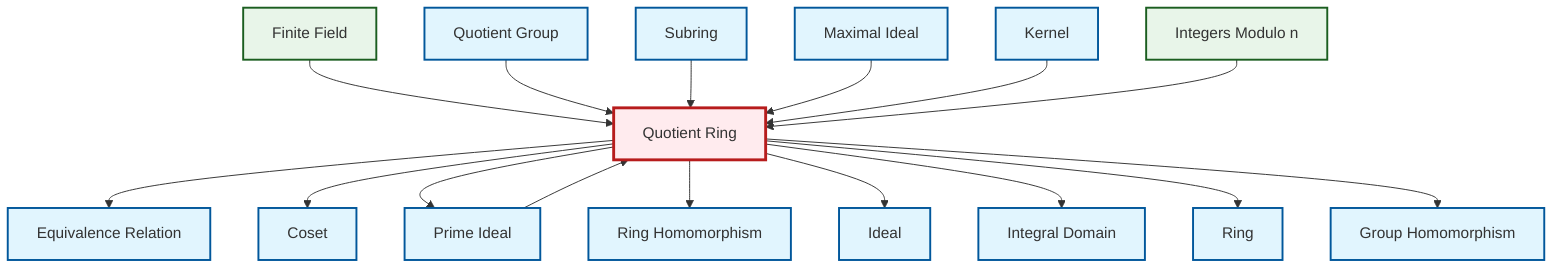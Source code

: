 graph TD
    classDef definition fill:#e1f5fe,stroke:#01579b,stroke-width:2px
    classDef theorem fill:#f3e5f5,stroke:#4a148c,stroke-width:2px
    classDef axiom fill:#fff3e0,stroke:#e65100,stroke-width:2px
    classDef example fill:#e8f5e9,stroke:#1b5e20,stroke-width:2px
    classDef current fill:#ffebee,stroke:#b71c1c,stroke-width:3px
    def-homomorphism["Group Homomorphism"]:::definition
    def-equivalence-relation["Equivalence Relation"]:::definition
    def-ring["Ring"]:::definition
    def-kernel["Kernel"]:::definition
    def-quotient-ring["Quotient Ring"]:::definition
    def-coset["Coset"]:::definition
    def-integral-domain["Integral Domain"]:::definition
    def-ideal["Ideal"]:::definition
    def-maximal-ideal["Maximal Ideal"]:::definition
    ex-finite-field["Finite Field"]:::example
    def-quotient-group["Quotient Group"]:::definition
    ex-quotient-integers-mod-n["Integers Modulo n"]:::example
    def-prime-ideal["Prime Ideal"]:::definition
    def-subring["Subring"]:::definition
    def-ring-homomorphism["Ring Homomorphism"]:::definition
    def-quotient-ring --> def-equivalence-relation
    def-quotient-ring --> def-coset
    def-quotient-ring --> def-prime-ideal
    ex-finite-field --> def-quotient-ring
    def-quotient-group --> def-quotient-ring
    def-quotient-ring --> def-ring-homomorphism
    def-subring --> def-quotient-ring
    def-quotient-ring --> def-ideal
    def-maximal-ideal --> def-quotient-ring
    def-kernel --> def-quotient-ring
    def-prime-ideal --> def-quotient-ring
    def-quotient-ring --> def-integral-domain
    def-quotient-ring --> def-ring
    def-quotient-ring --> def-homomorphism
    ex-quotient-integers-mod-n --> def-quotient-ring
    class def-quotient-ring current
